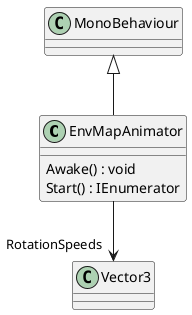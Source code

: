 @startuml
class EnvMapAnimator {
    Awake() : void
    Start() : IEnumerator
}
MonoBehaviour <|-- EnvMapAnimator
EnvMapAnimator --> "RotationSpeeds" Vector3
@enduml

